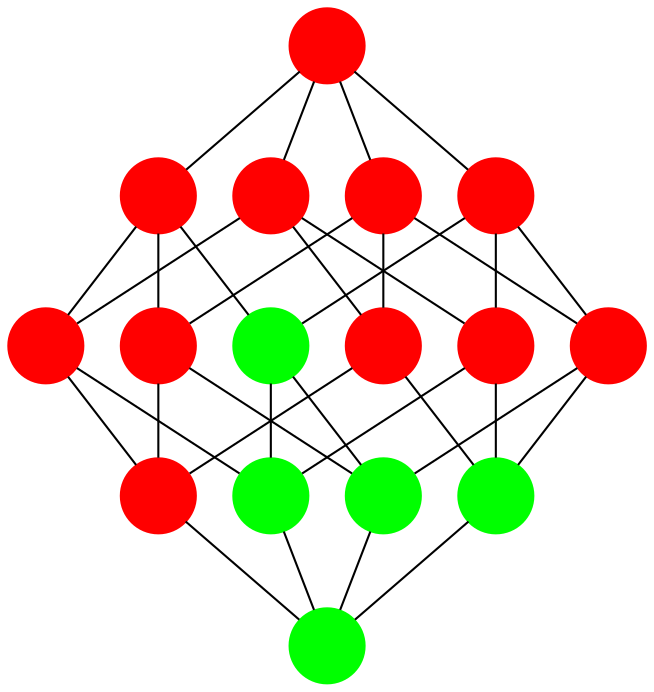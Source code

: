 digraph{
rankdir=BT
node[shape=circle,style=filled,label=""]
edge[dir=none]
0[color="#FF0000"]
1[color="#FF0000"]
2[color="#FF0000"]
3[color="#FF0000"]
4[color="#FF0000"]
5[color="#FF0000"]
6[color="#FF0000"]
7[color="#FF0000"]
8[color="#FF0000"]
9[color="#00FF00"]
10[color="#FF0000"]
11[color="#00FF00"]
12[color="#FF0000"]
13[color="#00FF00"]
14[color="#00FF00"]
15[color="#00FF00"]
1->0
2->0
4->0
8->0
3->1
5->1
9->1
3->2
6->2
10->2
7->3
11->3
5->4
6->4
12->4
7->5
13->5
7->6
14->6
15->7
9->8
10->8
12->8
11->9
13->9
11->10
14->10
15->11
13->12
14->12
15->13
15->14
}